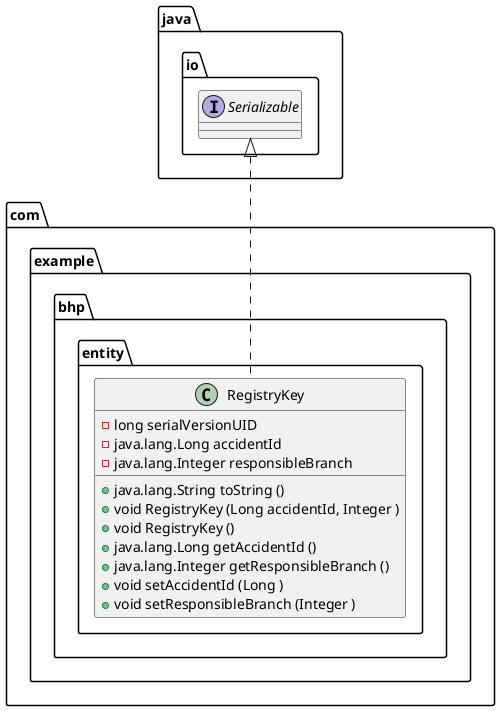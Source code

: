 @startuml 
class com.example.bhp.entity.RegistryKey{
- long serialVersionUID
- java.lang.Long accidentId
- java.lang.Integer responsibleBranch
+ java.lang.String toString ()
+ void RegistryKey (Long accidentId, Integer )
+ void RegistryKey ()
+ java.lang.Long getAccidentId ()
+ java.lang.Integer getResponsibleBranch ()
+ void setAccidentId (Long )
+ void setResponsibleBranch (Integer )
}
interface java.io.Serializable {
}
java.io.Serializable <|.. com.example.bhp.entity.RegistryKey
@enduml 
